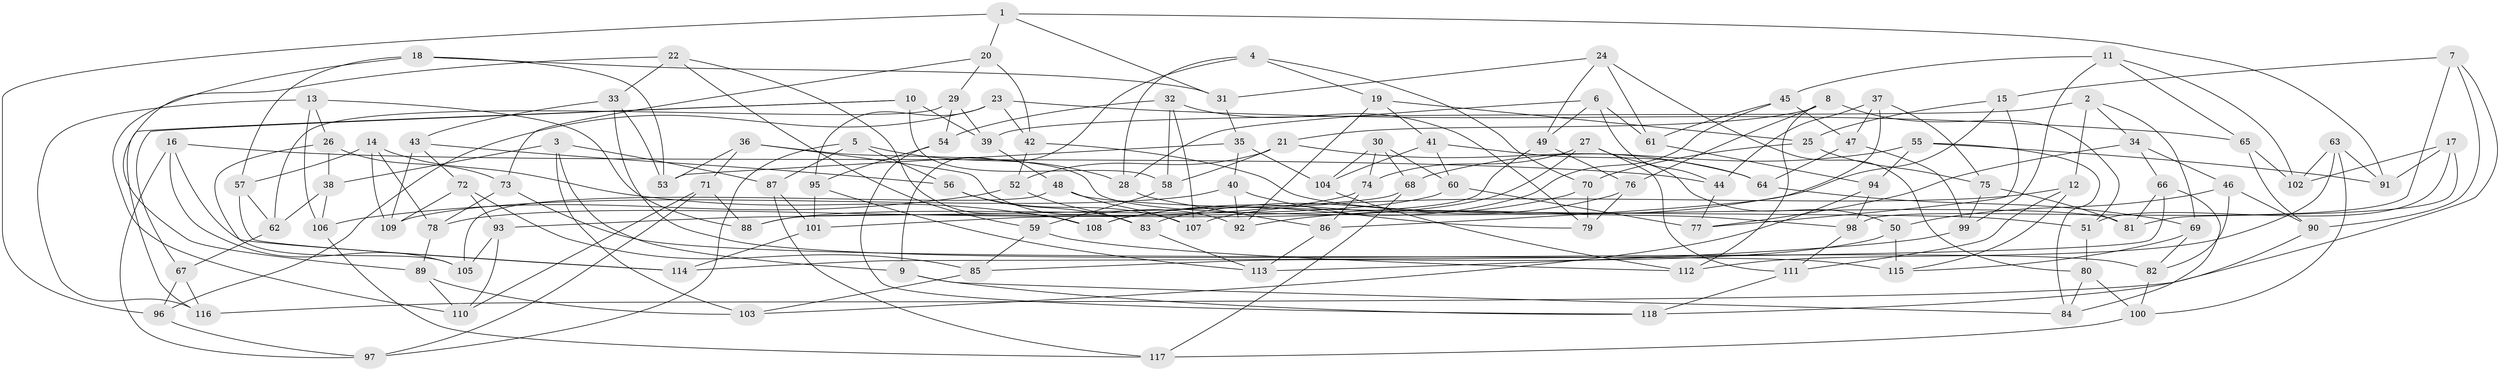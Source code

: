 // Generated by graph-tools (version 1.1) at 2025/38/03/09/25 02:38:10]
// undirected, 118 vertices, 236 edges
graph export_dot {
graph [start="1"]
  node [color=gray90,style=filled];
  1;
  2;
  3;
  4;
  5;
  6;
  7;
  8;
  9;
  10;
  11;
  12;
  13;
  14;
  15;
  16;
  17;
  18;
  19;
  20;
  21;
  22;
  23;
  24;
  25;
  26;
  27;
  28;
  29;
  30;
  31;
  32;
  33;
  34;
  35;
  36;
  37;
  38;
  39;
  40;
  41;
  42;
  43;
  44;
  45;
  46;
  47;
  48;
  49;
  50;
  51;
  52;
  53;
  54;
  55;
  56;
  57;
  58;
  59;
  60;
  61;
  62;
  63;
  64;
  65;
  66;
  67;
  68;
  69;
  70;
  71;
  72;
  73;
  74;
  75;
  76;
  77;
  78;
  79;
  80;
  81;
  82;
  83;
  84;
  85;
  86;
  87;
  88;
  89;
  90;
  91;
  92;
  93;
  94;
  95;
  96;
  97;
  98;
  99;
  100;
  101;
  102;
  103;
  104;
  105;
  106;
  107;
  108;
  109;
  110;
  111;
  112;
  113;
  114;
  115;
  116;
  117;
  118;
  1 -- 91;
  1 -- 96;
  1 -- 31;
  1 -- 20;
  2 -- 39;
  2 -- 12;
  2 -- 34;
  2 -- 69;
  3 -- 38;
  3 -- 9;
  3 -- 87;
  3 -- 103;
  4 -- 9;
  4 -- 70;
  4 -- 19;
  4 -- 28;
  5 -- 97;
  5 -- 28;
  5 -- 56;
  5 -- 87;
  6 -- 61;
  6 -- 44;
  6 -- 49;
  6 -- 28;
  7 -- 116;
  7 -- 90;
  7 -- 15;
  7 -- 98;
  8 -- 51;
  8 -- 21;
  8 -- 76;
  8 -- 112;
  9 -- 118;
  9 -- 84;
  10 -- 116;
  10 -- 58;
  10 -- 39;
  10 -- 67;
  11 -- 65;
  11 -- 45;
  11 -- 102;
  11 -- 99;
  12 -- 111;
  12 -- 107;
  12 -- 115;
  13 -- 88;
  13 -- 116;
  13 -- 26;
  13 -- 106;
  14 -- 108;
  14 -- 57;
  14 -- 78;
  14 -- 109;
  15 -- 92;
  15 -- 25;
  15 -- 77;
  16 -- 97;
  16 -- 44;
  16 -- 114;
  16 -- 105;
  17 -- 102;
  17 -- 91;
  17 -- 81;
  17 -- 51;
  18 -- 53;
  18 -- 57;
  18 -- 31;
  18 -- 110;
  19 -- 41;
  19 -- 92;
  19 -- 25;
  20 -- 73;
  20 -- 29;
  20 -- 42;
  21 -- 52;
  21 -- 64;
  21 -- 58;
  22 -- 59;
  22 -- 89;
  22 -- 33;
  22 -- 108;
  23 -- 65;
  23 -- 95;
  23 -- 42;
  23 -- 96;
  24 -- 49;
  24 -- 31;
  24 -- 80;
  24 -- 61;
  25 -- 70;
  25 -- 75;
  26 -- 73;
  26 -- 105;
  26 -- 38;
  27 -- 101;
  27 -- 74;
  27 -- 50;
  27 -- 111;
  28 -- 86;
  29 -- 39;
  29 -- 62;
  29 -- 54;
  30 -- 60;
  30 -- 74;
  30 -- 68;
  30 -- 104;
  31 -- 35;
  32 -- 58;
  32 -- 107;
  32 -- 79;
  32 -- 54;
  33 -- 53;
  33 -- 43;
  33 -- 82;
  34 -- 66;
  34 -- 46;
  34 -- 77;
  35 -- 40;
  35 -- 104;
  35 -- 53;
  36 -- 81;
  36 -- 53;
  36 -- 71;
  36 -- 92;
  37 -- 44;
  37 -- 75;
  37 -- 47;
  37 -- 86;
  38 -- 106;
  38 -- 62;
  39 -- 48;
  40 -- 109;
  40 -- 92;
  40 -- 79;
  41 -- 64;
  41 -- 104;
  41 -- 60;
  42 -- 98;
  42 -- 52;
  43 -- 109;
  43 -- 56;
  43 -- 72;
  44 -- 77;
  45 -- 108;
  45 -- 61;
  45 -- 47;
  46 -- 90;
  46 -- 50;
  46 -- 82;
  47 -- 99;
  47 -- 64;
  48 -- 107;
  48 -- 105;
  48 -- 51;
  49 -- 76;
  49 -- 88;
  50 -- 85;
  50 -- 115;
  51 -- 80;
  52 -- 106;
  52 -- 83;
  54 -- 118;
  54 -- 95;
  55 -- 91;
  55 -- 84;
  55 -- 68;
  55 -- 94;
  56 -- 107;
  56 -- 83;
  57 -- 62;
  57 -- 114;
  58 -- 59;
  59 -- 85;
  59 -- 112;
  60 -- 88;
  60 -- 77;
  61 -- 94;
  62 -- 67;
  63 -- 112;
  63 -- 102;
  63 -- 91;
  63 -- 100;
  64 -- 69;
  65 -- 90;
  65 -- 102;
  66 -- 114;
  66 -- 84;
  66 -- 81;
  67 -- 116;
  67 -- 96;
  68 -- 117;
  68 -- 93;
  69 -- 82;
  69 -- 115;
  70 -- 79;
  70 -- 108;
  71 -- 97;
  71 -- 110;
  71 -- 88;
  72 -- 85;
  72 -- 93;
  72 -- 109;
  73 -- 115;
  73 -- 78;
  74 -- 86;
  74 -- 78;
  75 -- 99;
  75 -- 81;
  76 -- 83;
  76 -- 79;
  78 -- 89;
  80 -- 84;
  80 -- 100;
  82 -- 100;
  83 -- 113;
  85 -- 103;
  86 -- 113;
  87 -- 117;
  87 -- 101;
  89 -- 103;
  89 -- 110;
  90 -- 118;
  93 -- 105;
  93 -- 110;
  94 -- 103;
  94 -- 98;
  95 -- 113;
  95 -- 101;
  96 -- 97;
  98 -- 111;
  99 -- 113;
  100 -- 117;
  101 -- 114;
  104 -- 112;
  106 -- 117;
  111 -- 118;
}
